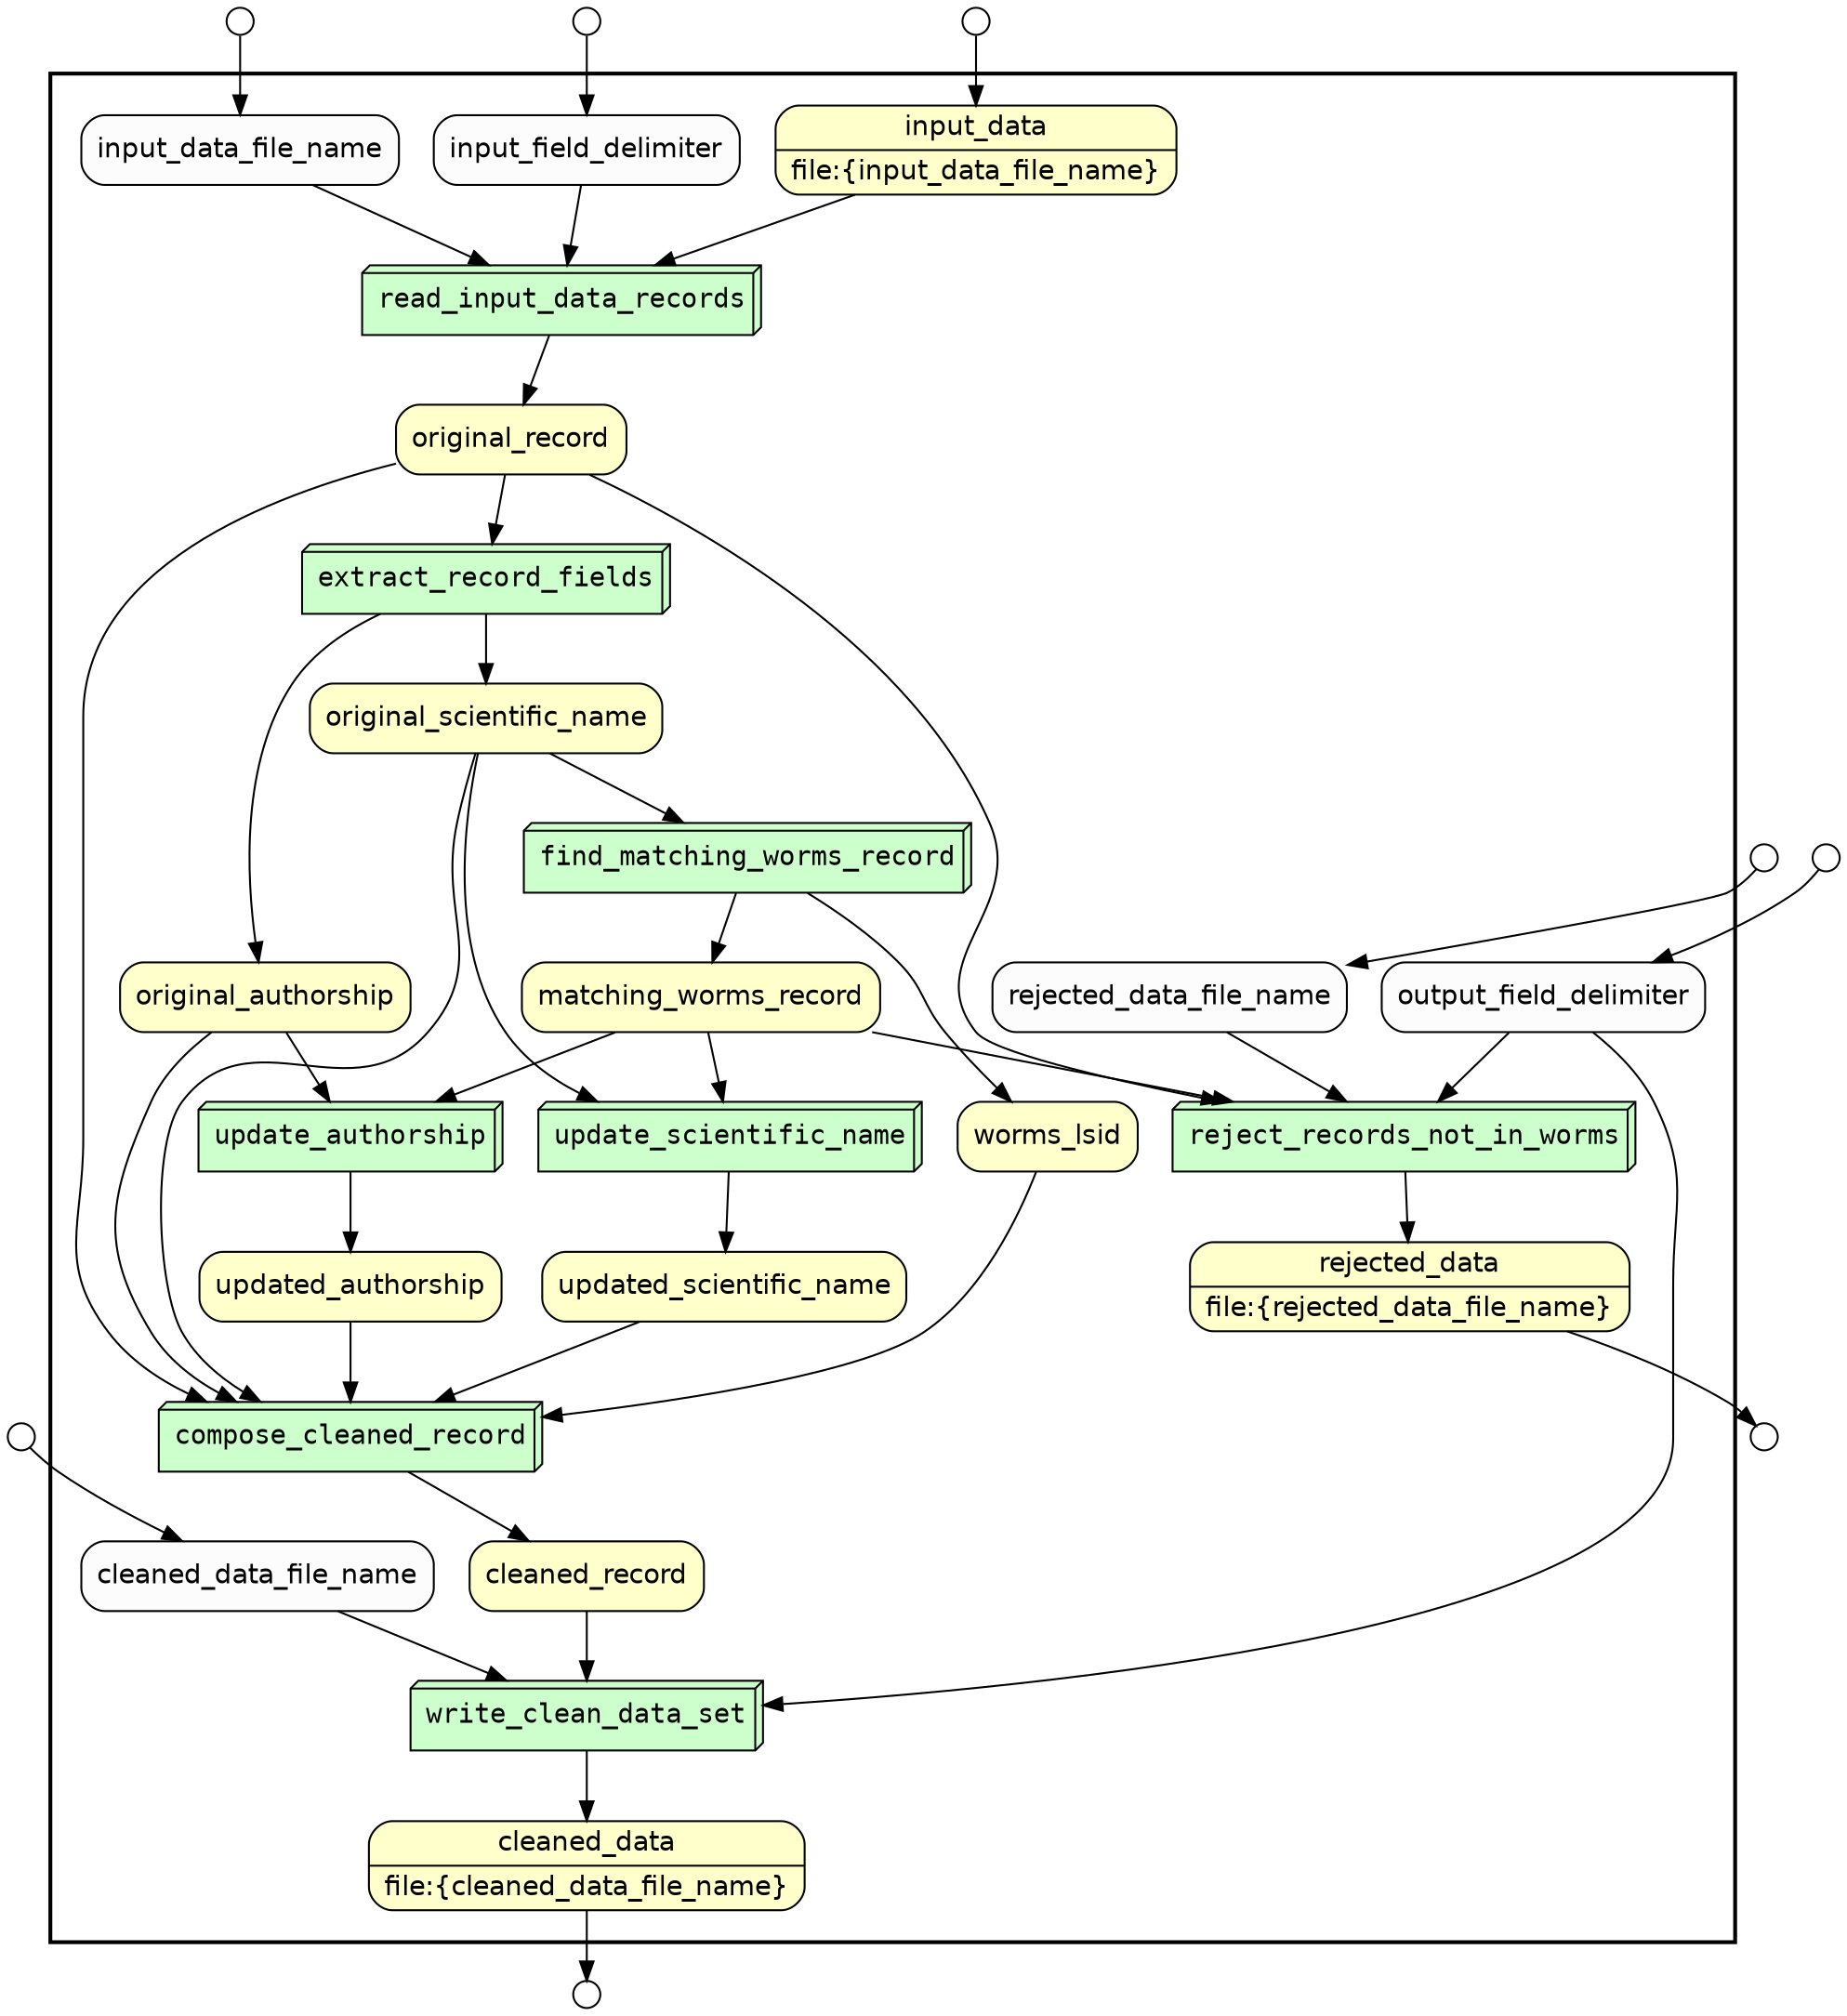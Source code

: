 digraph Workflow {
rankdir=TB
subgraph cluster0 {
label=""
penwidth=2
fontsize=18
subgraph cluster1 {
label=""
color="white"
graph[fontname=Courier]
node[fontname=Courier]
node[shape=box3d style="filled" fillcolor="#CCFFCC" peripheries=1 label=""]
node1 [label="read_input_data_records"]
node2 [label="extract_record_fields"]
node3 [label="find_matching_worms_record"]
node4 [label="reject_records_not_in_worms"]
node5 [label="update_scientific_name"]
node6 [label="update_authorship"]
node7 [label="compose_cleaned_record"]
node8 [label="write_clean_data_set"]
node[fontname=Helvetica]
node[shape=box style="rounded,filled" fillcolor="#FFFFCC" peripheries=1 label=""]
node9 [shape=record  rankdir=LR label="{<f0> cleaned_data|<f1>file:\{cleaned_data_file_name\}}"];
node10 [shape=record  rankdir=LR label="{<f0> rejected_data|<f1>file:\{rejected_data_file_name\}}"];
node11 [shape=record  rankdir=LR label="{<f0> input_data|<f1>file:\{input_data_file_name\}}"];
node12 [label="original_record"]
node13 [label="original_scientific_name"]
node14 [label="matching_worms_record"]
node15 [label="original_authorship"]
node16 [label="worms_lsid"]
node17 [label="updated_scientific_name"]
node18 [label="updated_authorship"]
node19 [label="cleaned_record"]
node[shape=box style="rounded,filled" fillcolor="#FCFCFC" peripheries=1 label=""]
node20 [label="input_data_file_name"]
node21 [label="input_field_delimiter"]
node22 [label="rejected_data_file_name"]
node23 [label="output_field_delimiter"]
node24 [label="cleaned_data_file_name"]
}}
node[shape=circle style="rounded,filled" fillcolor="#FFFFFF" peripheries=1 label="" width=0.2]
node25
node26
node27
node28
node29
node30
node31
node32
node1 -> node12
node20 -> node1
node21 -> node1
node11 -> node1
node2 -> node13
node2 -> node15
node12 -> node2
node3 -> node14
node3 -> node16
node13 -> node3
node4 -> node10
node12 -> node4
node14 -> node4
node22 -> node4
node23 -> node4
node5 -> node17
node13 -> node5
node14 -> node5
node6 -> node18
node14 -> node6
node15 -> node6
node7 -> node19
node12 -> node7
node16 -> node7
node17 -> node7
node13 -> node7
node18 -> node7
node15 -> node7
node8 -> node9
node24 -> node8
node23 -> node8
node19 -> node8
node25 -> node20
node26 -> node24
node27 -> node22
node28 -> node21
node29 -> node23
node30 -> node11
node9 -> node31
node10 -> node32
}
